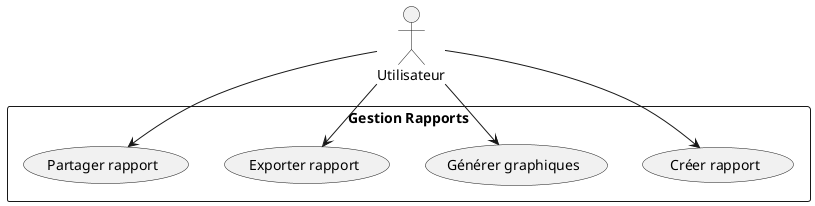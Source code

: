 @startuml
actor Utilisateur
rectangle "Gestion Rapports" {
  Utilisateur --> (Créer rapport)
  Utilisateur --> (Générer graphiques)
  Utilisateur --> (Exporter rapport)
  Utilisateur --> (Partager rapport)
}
@enduml